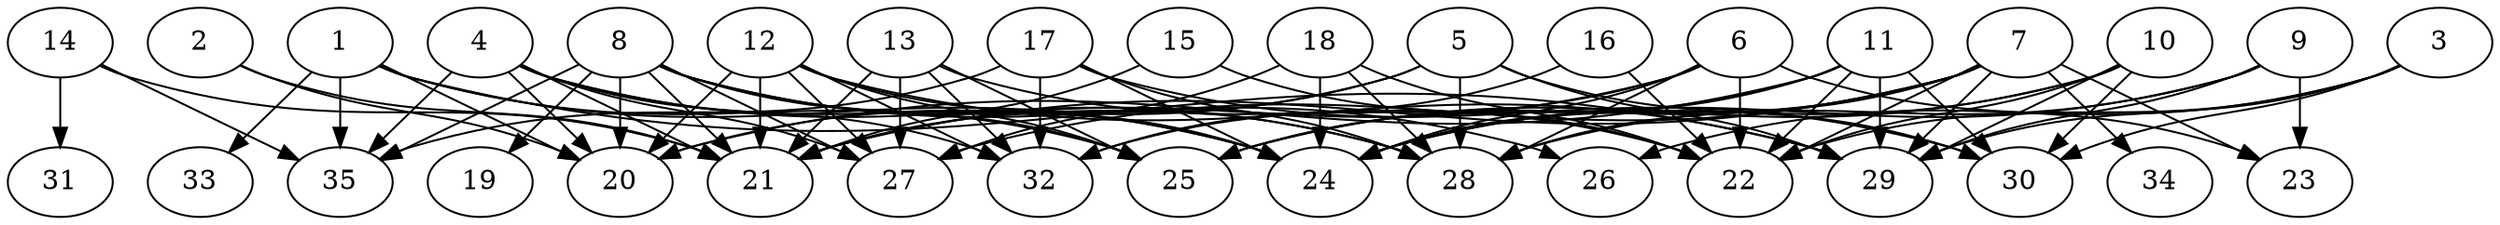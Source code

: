 // DAG automatically generated by daggen at Thu Oct  3 14:05:37 2019
// ./daggen --dot -n 35 --ccr 0.3 --fat 0.9 --regular 0.7 --density 0.6 --mindata 5242880 --maxdata 52428800 
digraph G {
  1 [size="46834347", alpha="0.09", expect_size="14050304"] 
  1 -> 20 [size ="14050304"]
  1 -> 24 [size ="14050304"]
  1 -> 25 [size ="14050304"]
  1 -> 29 [size ="14050304"]
  1 -> 33 [size ="14050304"]
  1 -> 35 [size ="14050304"]
  2 [size="162594133", alpha="0.20", expect_size="48778240"] 
  2 -> 20 [size ="48778240"]
  2 -> 21 [size ="48778240"]
  3 [size="18063360", alpha="0.06", expect_size="5419008"] 
  3 -> 22 [size ="5419008"]
  3 -> 26 [size ="5419008"]
  3 -> 29 [size ="5419008"]
  3 -> 30 [size ="5419008"]
  4 [size="143476053", alpha="0.13", expect_size="43042816"] 
  4 -> 20 [size ="43042816"]
  4 -> 21 [size ="43042816"]
  4 -> 24 [size ="43042816"]
  4 -> 27 [size ="43042816"]
  4 -> 28 [size ="43042816"]
  4 -> 32 [size ="43042816"]
  4 -> 35 [size ="43042816"]
  5 [size="135854080", alpha="0.14", expect_size="40756224"] 
  5 -> 20 [size ="40756224"]
  5 -> 21 [size ="40756224"]
  5 -> 28 [size ="40756224"]
  5 -> 29 [size ="40756224"]
  5 -> 30 [size ="40756224"]
  6 [size="154180267", alpha="0.18", expect_size="46254080"] 
  6 -> 21 [size ="46254080"]
  6 -> 22 [size ="46254080"]
  6 -> 23 [size ="46254080"]
  6 -> 24 [size ="46254080"]
  6 -> 28 [size ="46254080"]
  6 -> 32 [size ="46254080"]
  7 [size="122982400", alpha="0.17", expect_size="36894720"] 
  7 -> 21 [size ="36894720"]
  7 -> 22 [size ="36894720"]
  7 -> 23 [size ="36894720"]
  7 -> 24 [size ="36894720"]
  7 -> 25 [size ="36894720"]
  7 -> 27 [size ="36894720"]
  7 -> 28 [size ="36894720"]
  7 -> 29 [size ="36894720"]
  7 -> 34 [size ="36894720"]
  8 [size="133369173", alpha="0.09", expect_size="40010752"] 
  8 -> 19 [size ="40010752"]
  8 -> 20 [size ="40010752"]
  8 -> 21 [size ="40010752"]
  8 -> 24 [size ="40010752"]
  8 -> 25 [size ="40010752"]
  8 -> 26 [size ="40010752"]
  8 -> 27 [size ="40010752"]
  8 -> 28 [size ="40010752"]
  8 -> 35 [size ="40010752"]
  9 [size="125201067", alpha="0.17", expect_size="37560320"] 
  9 -> 23 [size ="37560320"]
  9 -> 24 [size ="37560320"]
  9 -> 28 [size ="37560320"]
  9 -> 29 [size ="37560320"]
  10 [size="59733333", alpha="0.20", expect_size="17920000"] 
  10 -> 22 [size ="17920000"]
  10 -> 24 [size ="17920000"]
  10 -> 25 [size ="17920000"]
  10 -> 29 [size ="17920000"]
  10 -> 30 [size ="17920000"]
  11 [size="173544107", alpha="0.07", expect_size="52063232"] 
  11 -> 20 [size ="52063232"]
  11 -> 22 [size ="52063232"]
  11 -> 24 [size ="52063232"]
  11 -> 25 [size ="52063232"]
  11 -> 29 [size ="52063232"]
  11 -> 30 [size ="52063232"]
  12 [size="87244800", alpha="0.17", expect_size="26173440"] 
  12 -> 20 [size ="26173440"]
  12 -> 21 [size ="26173440"]
  12 -> 24 [size ="26173440"]
  12 -> 25 [size ="26173440"]
  12 -> 27 [size ="26173440"]
  12 -> 29 [size ="26173440"]
  12 -> 32 [size ="26173440"]
  13 [size="86118400", alpha="0.10", expect_size="25835520"] 
  13 -> 21 [size ="25835520"]
  13 -> 22 [size ="25835520"]
  13 -> 25 [size ="25835520"]
  13 -> 27 [size ="25835520"]
  13 -> 32 [size ="25835520"]
  14 [size="134925653", alpha="0.18", expect_size="40477696"] 
  14 -> 21 [size ="40477696"]
  14 -> 31 [size ="40477696"]
  14 -> 35 [size ="40477696"]
  15 [size="82807467", alpha="0.18", expect_size="24842240"] 
  15 -> 21 [size ="24842240"]
  15 -> 22 [size ="24842240"]
  16 [size="33976320", alpha="0.01", expect_size="10192896"] 
  16 -> 22 [size ="10192896"]
  16 -> 32 [size ="10192896"]
  17 [size="171673600", alpha="0.03", expect_size="51502080"] 
  17 -> 24 [size ="51502080"]
  17 -> 28 [size ="51502080"]
  17 -> 30 [size ="51502080"]
  17 -> 32 [size ="51502080"]
  17 -> 35 [size ="51502080"]
  18 [size="147186347", alpha="0.07", expect_size="44155904"] 
  18 -> 22 [size ="44155904"]
  18 -> 24 [size ="44155904"]
  18 -> 27 [size ="44155904"]
  18 -> 28 [size ="44155904"]
  19 [size="61416107", alpha="0.19", expect_size="18424832"] 
  20 [size="40017920", alpha="0.09", expect_size="12005376"] 
  21 [size="39854080", alpha="0.02", expect_size="11956224"] 
  22 [size="95477760", alpha="0.15", expect_size="28643328"] 
  23 [size="74356053", alpha="0.07", expect_size="22306816"] 
  24 [size="151722667", alpha="0.15", expect_size="45516800"] 
  25 [size="136826880", alpha="0.18", expect_size="41048064"] 
  26 [size="124849493", alpha="0.19", expect_size="37454848"] 
  27 [size="131191467", alpha="0.13", expect_size="39357440"] 
  28 [size="156142933", alpha="0.02", expect_size="46842880"] 
  29 [size="54278827", alpha="0.04", expect_size="16283648"] 
  30 [size="44584960", alpha="0.12", expect_size="13375488"] 
  31 [size="113230507", alpha="0.00", expect_size="33969152"] 
  32 [size="132297387", alpha="0.17", expect_size="39689216"] 
  33 [size="89613653", alpha="0.02", expect_size="26884096"] 
  34 [size="143059627", alpha="0.02", expect_size="42917888"] 
  35 [size="104062293", alpha="0.11", expect_size="31218688"] 
}
